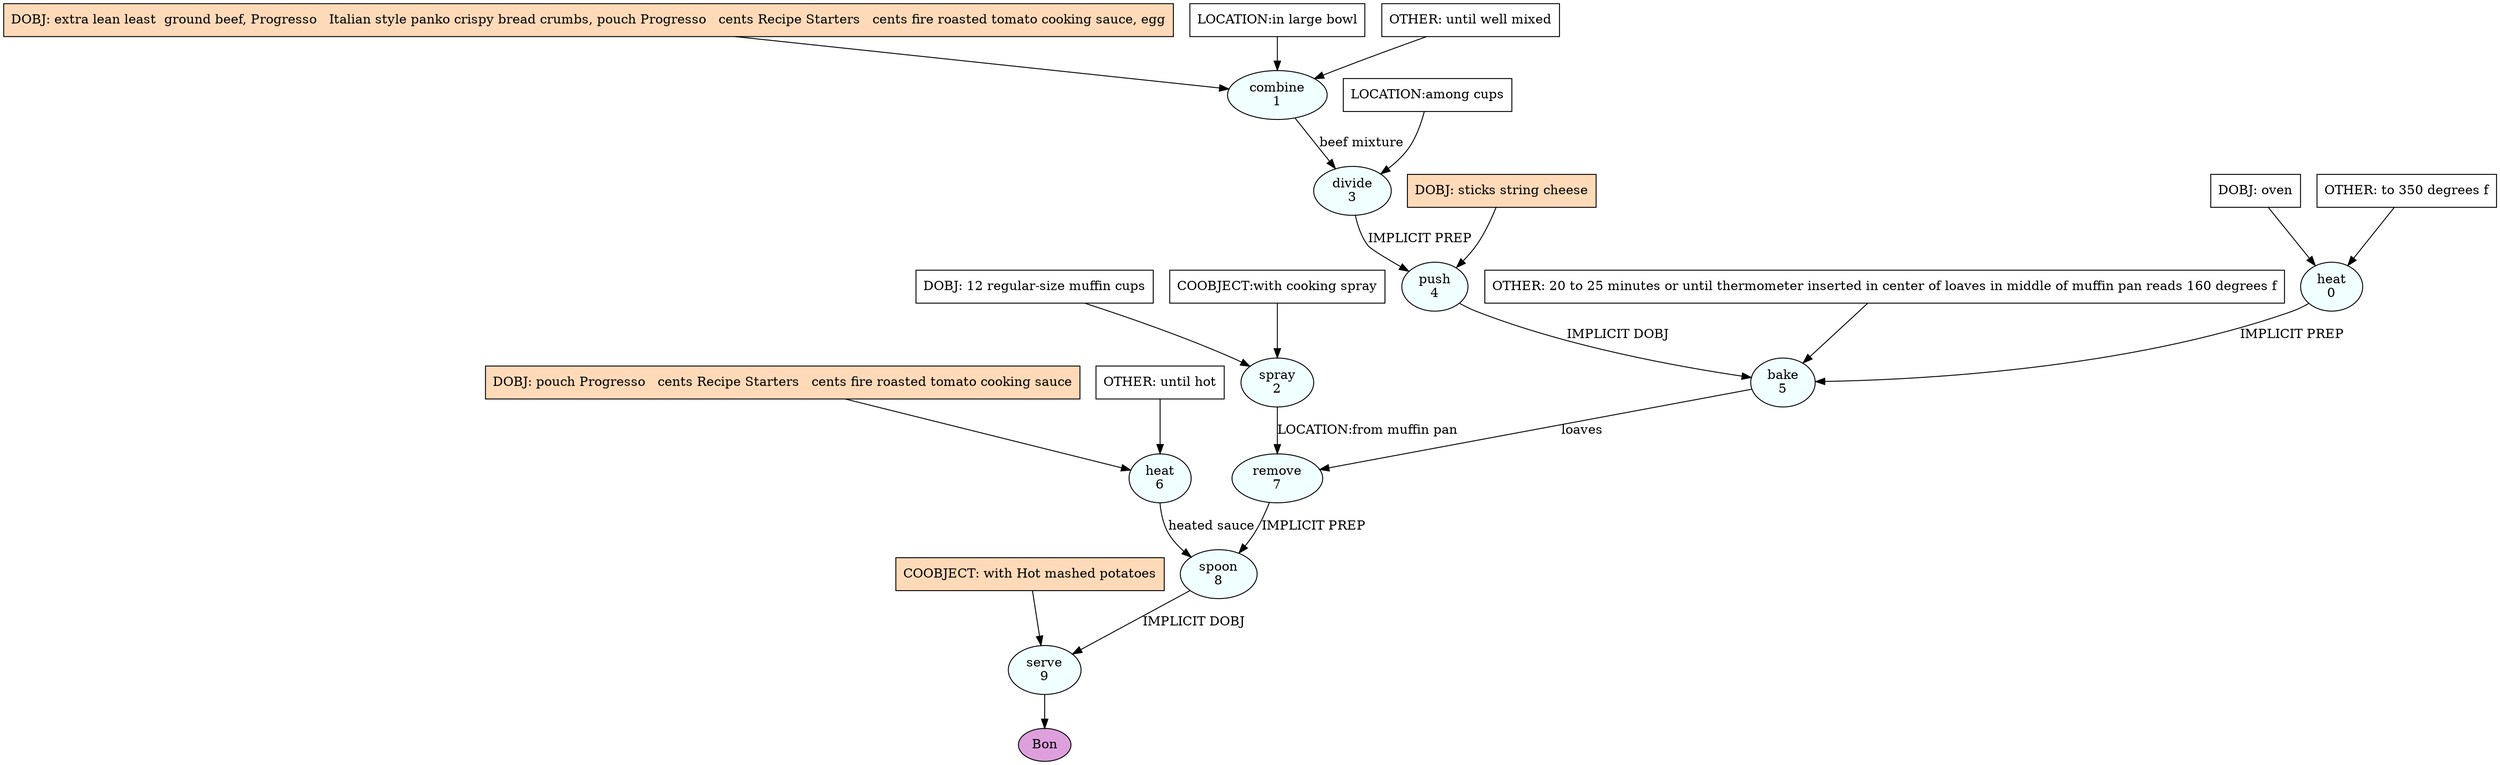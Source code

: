 digraph recipe {
E0[label="heat
0", shape=oval, style=filled, fillcolor=azure]
E1[label="combine
1", shape=oval, style=filled, fillcolor=azure]
E2[label="spray
2", shape=oval, style=filled, fillcolor=azure]
E3[label="divide
3", shape=oval, style=filled, fillcolor=azure]
E4[label="push
4", shape=oval, style=filled, fillcolor=azure]
E5[label="bake
5", shape=oval, style=filled, fillcolor=azure]
E6[label="heat
6", shape=oval, style=filled, fillcolor=azure]
E7[label="remove
7", shape=oval, style=filled, fillcolor=azure]
E8[label="spoon
8", shape=oval, style=filled, fillcolor=azure]
E9[label="serve
9", shape=oval, style=filled, fillcolor=azure]
D1[label="DOBJ: extra lean least  ground beef, Progresso   Italian style panko crispy bread crumbs, pouch Progresso   cents Recipe Starters   cents fire roasted tomato cooking sauce, egg", shape=box, style=filled, fillcolor=peachpuff]
D1 -> E1
P1_0[label="LOCATION:in large bowl", shape=box, style=filled, fillcolor=white]
P1_0 -> E1
O1_0[label="OTHER: until well mixed", shape=box, style=filled, fillcolor=white]
O1_0 -> E1
D2[label="DOBJ: 12 regular-size muffin cups", shape=box, style=filled, fillcolor=white]
D2 -> E2
P2_0[label="COOBJECT:with cooking spray", shape=box, style=filled, fillcolor=white]
P2_0 -> E2
D0[label="DOBJ: oven", shape=box, style=filled, fillcolor=white]
D0 -> E0
O0_0[label="OTHER: to 350 degrees f", shape=box, style=filled, fillcolor=white]
O0_0 -> E0
D6[label="DOBJ: pouch Progresso   cents Recipe Starters   cents fire roasted tomato cooking sauce", shape=box, style=filled, fillcolor=peachpuff]
D6 -> E6
O6_0[label="OTHER: until hot", shape=box, style=filled, fillcolor=white]
O6_0 -> E6
E1 -> E3 [label="beef mixture"]
P3_0_0[label="LOCATION:among cups", shape=box, style=filled, fillcolor=white]
P3_0_0 -> E3
D4_ing[label="DOBJ: sticks string cheese", shape=box, style=filled, fillcolor=peachpuff]
D4_ing -> E4
E3 -> E4 [label="IMPLICIT PREP"]
E4 -> E5 [label="IMPLICIT DOBJ"]
E0 -> E5 [label="IMPLICIT PREP"]
O5_0_0[label="OTHER: 20 to 25 minutes or until thermometer inserted in center of loaves in middle of muffin pan reads 160 degrees f", shape=box, style=filled, fillcolor=white]
O5_0_0 -> E5
E5 -> E7 [label="loaves"]
E2 -> E7 [label="LOCATION:from muffin pan"]
E6 -> E8 [label="heated sauce"]
E7 -> E8 [label="IMPLICIT PREP"]
E8 -> E9 [label="IMPLICIT DOBJ"]
P9_0_ing[label="COOBJECT: with Hot mashed potatoes", shape=box, style=filled, fillcolor=peachpuff]
P9_0_ing -> E9
EOR[label="Bon", shape=oval, style=filled, fillcolor=plum]
E9 -> EOR
}
